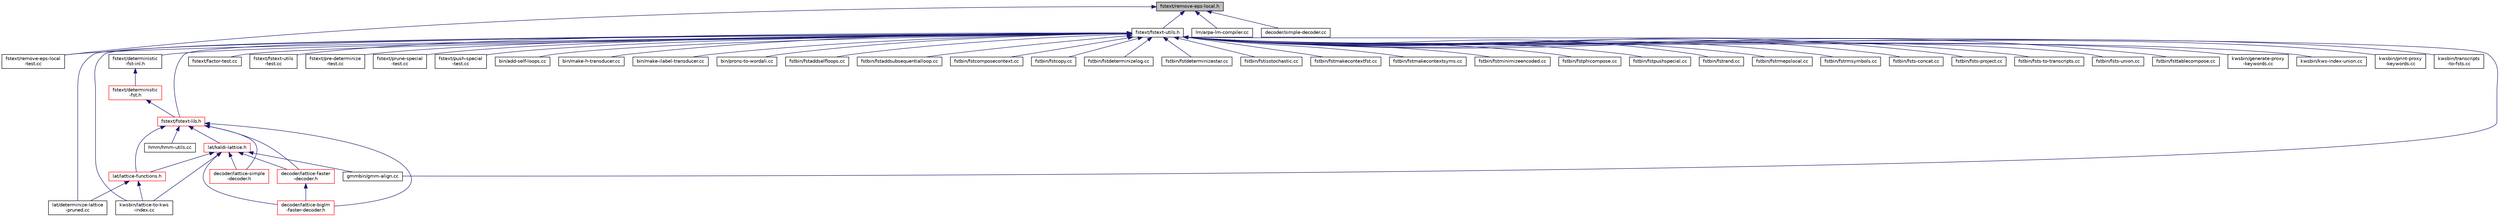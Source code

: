 digraph "fstext/remove-eps-local.h"
{
  edge [fontname="Helvetica",fontsize="10",labelfontname="Helvetica",labelfontsize="10"];
  node [fontname="Helvetica",fontsize="10",shape=record];
  Node4 [label="fstext/remove-eps-local.h",height=0.2,width=0.4,color="black", fillcolor="grey75", style="filled", fontcolor="black"];
  Node4 -> Node5 [dir="back",color="midnightblue",fontsize="10",style="solid",fontname="Helvetica"];
  Node5 [label="fstext/fstext-utils.h",height=0.2,width=0.4,color="black", fillcolor="white", style="filled",URL="$fstext-utils_8h.html"];
  Node5 -> Node6 [dir="back",color="midnightblue",fontsize="10",style="solid",fontname="Helvetica"];
  Node6 [label="fstext/deterministic\l-fst-inl.h",height=0.2,width=0.4,color="black", fillcolor="white", style="filled",URL="$deterministic-fst-inl_8h.html"];
  Node6 -> Node7 [dir="back",color="midnightblue",fontsize="10",style="solid",fontname="Helvetica"];
  Node7 [label="fstext/deterministic\l-fst.h",height=0.2,width=0.4,color="red", fillcolor="white", style="filled",URL="$deterministic-fst_8h.html"];
  Node7 -> Node11 [dir="back",color="midnightblue",fontsize="10",style="solid",fontname="Helvetica"];
  Node11 [label="fstext/fstext-lib.h",height=0.2,width=0.4,color="red", fillcolor="white", style="filled",URL="$fstext-lib_8h.html"];
  Node11 -> Node12 [dir="back",color="midnightblue",fontsize="10",style="solid",fontname="Helvetica"];
  Node12 [label="lat/kaldi-lattice.h",height=0.2,width=0.4,color="red", fillcolor="white", style="filled",URL="$kaldi-lattice_8h.html"];
  Node12 -> Node69 [dir="back",color="midnightblue",fontsize="10",style="solid",fontname="Helvetica"];
  Node69 [label="decoder/lattice-faster\l-decoder.h",height=0.2,width=0.4,color="red", fillcolor="white", style="filled",URL="$lattice-faster-decoder_8h.html"];
  Node69 -> Node88 [dir="back",color="midnightblue",fontsize="10",style="solid",fontname="Helvetica"];
  Node88 [label="decoder/lattice-biglm\l-faster-decoder.h",height=0.2,width=0.4,color="red", fillcolor="white", style="filled",URL="$lattice-biglm-faster-decoder_8h.html"];
  Node12 -> Node93 [dir="back",color="midnightblue",fontsize="10",style="solid",fontname="Helvetica"];
  Node93 [label="decoder/lattice-simple\l-decoder.h",height=0.2,width=0.4,color="red", fillcolor="white", style="filled",URL="$lattice-simple-decoder_8h.html"];
  Node12 -> Node102 [dir="back",color="midnightblue",fontsize="10",style="solid",fontname="Helvetica"];
  Node102 [label="lat/lattice-functions.h",height=0.2,width=0.4,color="red", fillcolor="white", style="filled",URL="$lattice-functions_8h.html"];
  Node102 -> Node97 [dir="back",color="midnightblue",fontsize="10",style="solid",fontname="Helvetica"];
  Node97 [label="lat/determinize-lattice\l-pruned.cc",height=0.2,width=0.4,color="black", fillcolor="white", style="filled",URL="$determinize-lattice-pruned_8cc.html"];
  Node102 -> Node152 [dir="back",color="midnightblue",fontsize="10",style="solid",fontname="Helvetica"];
  Node152 [label="kwsbin/lattice-to-kws\l-index.cc",height=0.2,width=0.4,color="black", fillcolor="white", style="filled",URL="$lattice-to-kws-index_8cc.html"];
  Node12 -> Node88 [dir="back",color="midnightblue",fontsize="10",style="solid",fontname="Helvetica"];
  Node12 -> Node74 [dir="back",color="midnightblue",fontsize="10",style="solid",fontname="Helvetica"];
  Node74 [label="gmmbin/gmm-align.cc",height=0.2,width=0.4,color="black", fillcolor="white", style="filled",URL="$gmm-align_8cc.html"];
  Node12 -> Node152 [dir="back",color="midnightblue",fontsize="10",style="solid",fontname="Helvetica"];
  Node11 -> Node22 [dir="back",color="midnightblue",fontsize="10",style="solid",fontname="Helvetica"];
  Node22 [label="hmm/hmm-utils.cc",height=0.2,width=0.4,color="black", fillcolor="white", style="filled",URL="$hmm-utils_8cc.html"];
  Node11 -> Node69 [dir="back",color="midnightblue",fontsize="10",style="solid",fontname="Helvetica"];
  Node11 -> Node93 [dir="back",color="midnightblue",fontsize="10",style="solid",fontname="Helvetica"];
  Node11 -> Node102 [dir="back",color="midnightblue",fontsize="10",style="solid",fontname="Helvetica"];
  Node11 -> Node88 [dir="back",color="midnightblue",fontsize="10",style="solid",fontname="Helvetica"];
  Node5 -> Node279 [dir="back",color="midnightblue",fontsize="10",style="solid",fontname="Helvetica"];
  Node279 [label="fstext/factor-test.cc",height=0.2,width=0.4,color="black", fillcolor="white", style="filled",URL="$factor-test_8cc.html"];
  Node5 -> Node11 [dir="back",color="midnightblue",fontsize="10",style="solid",fontname="Helvetica"];
  Node5 -> Node280 [dir="back",color="midnightblue",fontsize="10",style="solid",fontname="Helvetica"];
  Node280 [label="fstext/fstext-utils\l-test.cc",height=0.2,width=0.4,color="black", fillcolor="white", style="filled",URL="$fstext-utils-test_8cc.html"];
  Node5 -> Node281 [dir="back",color="midnightblue",fontsize="10",style="solid",fontname="Helvetica"];
  Node281 [label="fstext/pre-determinize\l-test.cc",height=0.2,width=0.4,color="black", fillcolor="white", style="filled",URL="$pre-determinize-test_8cc.html"];
  Node5 -> Node282 [dir="back",color="midnightblue",fontsize="10",style="solid",fontname="Helvetica"];
  Node282 [label="fstext/prune-special\l-test.cc",height=0.2,width=0.4,color="black", fillcolor="white", style="filled",URL="$prune-special-test_8cc.html"];
  Node5 -> Node283 [dir="back",color="midnightblue",fontsize="10",style="solid",fontname="Helvetica"];
  Node283 [label="fstext/push-special\l-test.cc",height=0.2,width=0.4,color="black", fillcolor="white", style="filled",URL="$push-special-test_8cc.html"];
  Node5 -> Node284 [dir="back",color="midnightblue",fontsize="10",style="solid",fontname="Helvetica"];
  Node284 [label="fstext/remove-eps-local\l-test.cc",height=0.2,width=0.4,color="black", fillcolor="white", style="filled",URL="$remove-eps-local-test_8cc.html"];
  Node5 -> Node97 [dir="back",color="midnightblue",fontsize="10",style="solid",fontname="Helvetica"];
  Node5 -> Node27 [dir="back",color="midnightblue",fontsize="10",style="solid",fontname="Helvetica"];
  Node27 [label="bin/add-self-loops.cc",height=0.2,width=0.4,color="black", fillcolor="white", style="filled",URL="$add-self-loops_8cc.html"];
  Node5 -> Node37 [dir="back",color="midnightblue",fontsize="10",style="solid",fontname="Helvetica"];
  Node37 [label="bin/make-h-transducer.cc",height=0.2,width=0.4,color="black", fillcolor="white", style="filled",URL="$make-h-transducer_8cc.html"];
  Node5 -> Node38 [dir="back",color="midnightblue",fontsize="10",style="solid",fontname="Helvetica"];
  Node38 [label="bin/make-ilabel-transducer.cc",height=0.2,width=0.4,color="black", fillcolor="white", style="filled",URL="$make-ilabel-transducer_8cc.html"];
  Node5 -> Node43 [dir="back",color="midnightblue",fontsize="10",style="solid",fontname="Helvetica"];
  Node43 [label="bin/prons-to-wordali.cc",height=0.2,width=0.4,color="black", fillcolor="white", style="filled",URL="$prons-to-wordali_8cc.html"];
  Node5 -> Node285 [dir="back",color="midnightblue",fontsize="10",style="solid",fontname="Helvetica"];
  Node285 [label="fstbin/fstaddselfloops.cc",height=0.2,width=0.4,color="black", fillcolor="white", style="filled",URL="$fstaddselfloops_8cc.html"];
  Node5 -> Node271 [dir="back",color="midnightblue",fontsize="10",style="solid",fontname="Helvetica"];
  Node271 [label="fstbin/fstaddsubsequentialloop.cc",height=0.2,width=0.4,color="black", fillcolor="white", style="filled",URL="$fstaddsubsequentialloop_8cc.html"];
  Node5 -> Node270 [dir="back",color="midnightblue",fontsize="10",style="solid",fontname="Helvetica"];
  Node270 [label="fstbin/fstcomposecontext.cc",height=0.2,width=0.4,color="black", fillcolor="white", style="filled",URL="$fstcomposecontext_8cc.html"];
  Node5 -> Node286 [dir="back",color="midnightblue",fontsize="10",style="solid",fontname="Helvetica"];
  Node286 [label="fstbin/fstcopy.cc",height=0.2,width=0.4,color="black", fillcolor="white", style="filled",URL="$fstcopy_8cc.html"];
  Node5 -> Node287 [dir="back",color="midnightblue",fontsize="10",style="solid",fontname="Helvetica"];
  Node287 [label="fstbin/fstdeterminizelog.cc",height=0.2,width=0.4,color="black", fillcolor="white", style="filled",URL="$fstdeterminizelog_8cc.html"];
  Node5 -> Node288 [dir="back",color="midnightblue",fontsize="10",style="solid",fontname="Helvetica"];
  Node288 [label="fstbin/fstdeterminizestar.cc",height=0.2,width=0.4,color="black", fillcolor="white", style="filled",URL="$fstdeterminizestar_8cc.html"];
  Node5 -> Node289 [dir="back",color="midnightblue",fontsize="10",style="solid",fontname="Helvetica"];
  Node289 [label="fstbin/fstisstochastic.cc",height=0.2,width=0.4,color="black", fillcolor="white", style="filled",URL="$fstisstochastic_8cc.html"];
  Node5 -> Node272 [dir="back",color="midnightblue",fontsize="10",style="solid",fontname="Helvetica"];
  Node272 [label="fstbin/fstmakecontextfst.cc",height=0.2,width=0.4,color="black", fillcolor="white", style="filled",URL="$fstmakecontextfst_8cc.html"];
  Node5 -> Node273 [dir="back",color="midnightblue",fontsize="10",style="solid",fontname="Helvetica"];
  Node273 [label="fstbin/fstmakecontextsyms.cc",height=0.2,width=0.4,color="black", fillcolor="white", style="filled",URL="$fstmakecontextsyms_8cc.html"];
  Node5 -> Node290 [dir="back",color="midnightblue",fontsize="10",style="solid",fontname="Helvetica"];
  Node290 [label="fstbin/fstminimizeencoded.cc",height=0.2,width=0.4,color="black", fillcolor="white", style="filled",URL="$fstminimizeencoded_8cc.html"];
  Node5 -> Node291 [dir="back",color="midnightblue",fontsize="10",style="solid",fontname="Helvetica"];
  Node291 [label="fstbin/fstphicompose.cc",height=0.2,width=0.4,color="black", fillcolor="white", style="filled",URL="$fstphicompose_8cc.html"];
  Node5 -> Node292 [dir="back",color="midnightblue",fontsize="10",style="solid",fontname="Helvetica"];
  Node292 [label="fstbin/fstpushspecial.cc",height=0.2,width=0.4,color="black", fillcolor="white", style="filled",URL="$fstpushspecial_8cc.html"];
  Node5 -> Node293 [dir="back",color="midnightblue",fontsize="10",style="solid",fontname="Helvetica"];
  Node293 [label="fstbin/fstrand.cc",height=0.2,width=0.4,color="black", fillcolor="white", style="filled",URL="$fstrand_8cc.html"];
  Node5 -> Node294 [dir="back",color="midnightblue",fontsize="10",style="solid",fontname="Helvetica"];
  Node294 [label="fstbin/fstrmepslocal.cc",height=0.2,width=0.4,color="black", fillcolor="white", style="filled",URL="$fstrmepslocal_8cc.html"];
  Node5 -> Node295 [dir="back",color="midnightblue",fontsize="10",style="solid",fontname="Helvetica"];
  Node295 [label="fstbin/fstrmsymbols.cc",height=0.2,width=0.4,color="black", fillcolor="white", style="filled",URL="$fstrmsymbols_8cc.html"];
  Node5 -> Node296 [dir="back",color="midnightblue",fontsize="10",style="solid",fontname="Helvetica"];
  Node296 [label="fstbin/fsts-concat.cc",height=0.2,width=0.4,color="black", fillcolor="white", style="filled",URL="$fsts-concat_8cc.html"];
  Node5 -> Node297 [dir="back",color="midnightblue",fontsize="10",style="solid",fontname="Helvetica"];
  Node297 [label="fstbin/fsts-project.cc",height=0.2,width=0.4,color="black", fillcolor="white", style="filled",URL="$fsts-project_8cc.html"];
  Node5 -> Node298 [dir="back",color="midnightblue",fontsize="10",style="solid",fontname="Helvetica"];
  Node298 [label="fstbin/fsts-to-transcripts.cc",height=0.2,width=0.4,color="black", fillcolor="white", style="filled",URL="$fsts-to-transcripts_8cc.html"];
  Node5 -> Node299 [dir="back",color="midnightblue",fontsize="10",style="solid",fontname="Helvetica"];
  Node299 [label="fstbin/fsts-union.cc",height=0.2,width=0.4,color="black", fillcolor="white", style="filled",URL="$fsts-union_8cc.html"];
  Node5 -> Node300 [dir="back",color="midnightblue",fontsize="10",style="solid",fontname="Helvetica"];
  Node300 [label="fstbin/fsttablecompose.cc",height=0.2,width=0.4,color="black", fillcolor="white", style="filled",URL="$fsttablecompose_8cc.html"];
  Node5 -> Node74 [dir="back",color="midnightblue",fontsize="10",style="solid",fontname="Helvetica"];
  Node5 -> Node301 [dir="back",color="midnightblue",fontsize="10",style="solid",fontname="Helvetica"];
  Node301 [label="kwsbin/generate-proxy\l-keywords.cc",height=0.2,width=0.4,color="black", fillcolor="white", style="filled",URL="$generate-proxy-keywords_8cc.html"];
  Node5 -> Node302 [dir="back",color="midnightblue",fontsize="10",style="solid",fontname="Helvetica"];
  Node302 [label="kwsbin/kws-index-union.cc",height=0.2,width=0.4,color="black", fillcolor="white", style="filled",URL="$kws-index-union_8cc.html"];
  Node5 -> Node152 [dir="back",color="midnightblue",fontsize="10",style="solid",fontname="Helvetica"];
  Node5 -> Node303 [dir="back",color="midnightblue",fontsize="10",style="solid",fontname="Helvetica"];
  Node303 [label="kwsbin/print-proxy\l-keywords.cc",height=0.2,width=0.4,color="black", fillcolor="white", style="filled",URL="$print-proxy-keywords_8cc.html"];
  Node5 -> Node304 [dir="back",color="midnightblue",fontsize="10",style="solid",fontname="Helvetica"];
  Node304 [label="kwsbin/transcripts\l-to-fsts.cc",height=0.2,width=0.4,color="black", fillcolor="white", style="filled",URL="$transcripts-to-fsts_8cc.html"];
  Node4 -> Node284 [dir="back",color="midnightblue",fontsize="10",style="solid",fontname="Helvetica"];
  Node4 -> Node305 [dir="back",color="midnightblue",fontsize="10",style="solid",fontname="Helvetica"];
  Node305 [label="lm/arpa-lm-compiler.cc",height=0.2,width=0.4,color="black", fillcolor="white", style="filled",URL="$arpa-lm-compiler_8cc.html"];
  Node4 -> Node154 [dir="back",color="midnightblue",fontsize="10",style="solid",fontname="Helvetica"];
  Node154 [label="decoder/simple-decoder.cc",height=0.2,width=0.4,color="black", fillcolor="white", style="filled",URL="$simple-decoder_8cc.html"];
}
